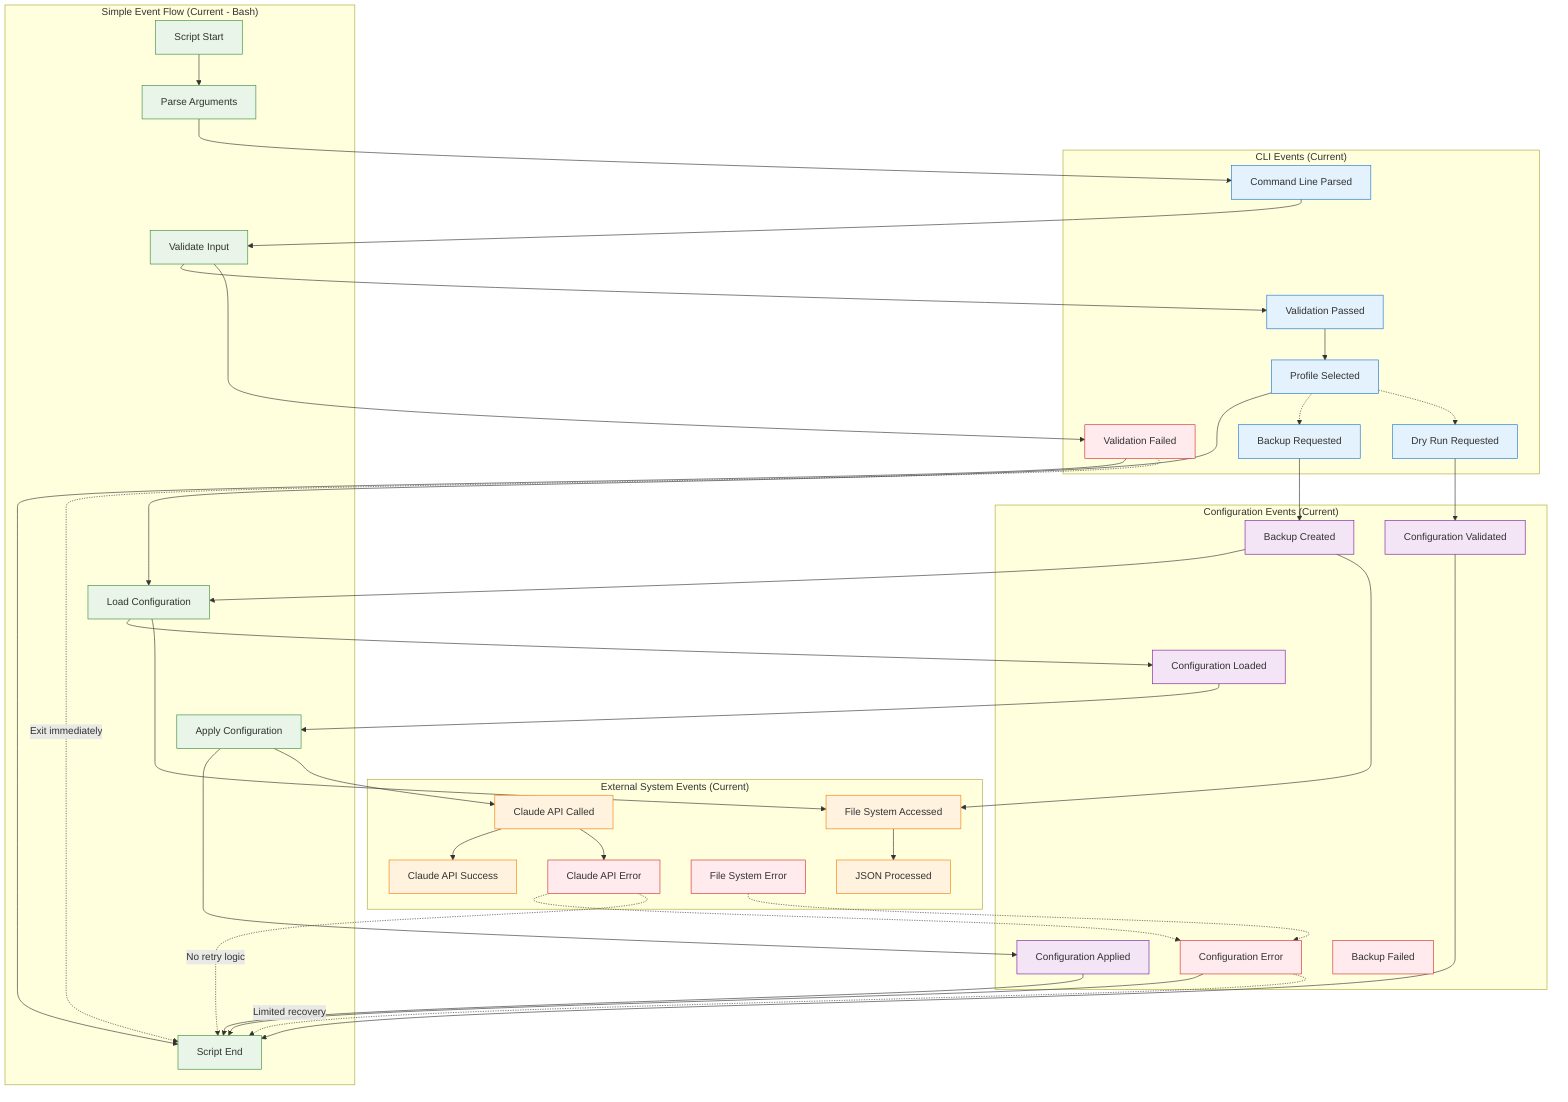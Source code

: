 graph TB
    subgraph "CLI Events (Current)"
        CommandParsed[Command Line Parsed]
        ValidationFailed[Validation Failed]
        ValidationPassed[Validation Passed]
        ProfileSelected[Profile Selected]
        BackupRequested[Backup Requested]
        DryRunRequested[Dry Run Requested]
    end

    subgraph "Configuration Events (Current)"
        ConfigLoaded[Configuration Loaded]
        ConfigValidated[Configuration Validated]
        ConfigApplied[Configuration Applied]
        ConfigError[Configuration Error]
        BackupCreated[Backup Created]
        BackupFailed[Backup Failed]
    end

    subgraph "External System Events (Current)"
        ClaudeAPICall[Claude API Called]
        ClaudeAPISuccess[Claude API Success]
        ClaudeAPIError[Claude API Error]
        FileSystemAccess[File System Accessed]
        FileSystemError[File System Error]
        JSONProcessed[JSON Processed]
    end

    subgraph "Simple Event Flow (Current - Bash)"
        StartScript[Script Start]
        ParseArgs[Parse Arguments]
        ValidateInput[Validate Input]
        LoadConfig[Load Configuration]
        ApplyConfig[Apply Configuration]
        EndScript[Script End]
    end

    %% Simple linear flow in bash script
    StartScript --> ParseArgs
    ParseArgs --> CommandParsed
    CommandParsed --> ValidateInput
    ValidateInput --> ValidationPassed
    ValidateInput --> ValidationFailed
    ValidationFailed --> EndScript
    ValidationPassed --> ProfileSelected
    ProfileSelected --> LoadConfig
    LoadConfig --> ConfigLoaded
    ConfigLoaded --> ApplyConfig
    ApplyConfig --> ConfigApplied
    ConfigApplied --> EndScript

    %% Backup flow
    ProfileSelected -.-> BackupRequested
    BackupRequested --> BackupCreated
    BackupCreated --> LoadConfig

    %% Dry run flow
    ProfileSelected -.-> DryRunRequested
    DryRunRequested --> ConfigValidated
    ConfigValidated --> EndScript

    %% External system interactions
    ApplyConfig --> ClaudeAPICall
    ClaudeAPICall --> ClaudeAPISuccess
    ClaudeAPICall --> ClaudeAPIError
    LoadConfig --> FileSystemAccess
    FileSystemAccess --> JSONProcessed
    BackupCreated --> FileSystemAccess

    %% Error handling (limited in current bash implementation)
    ClaudeAPIError -.-> ConfigError
    FileSystemError -.-> ConfigError
    ConfigError --> EndScript

    %% Current limitations
    ValidationFailed -.->|"Exit immediately"| EndScript
    ConfigError -.->|"Limited recovery"| EndScript
    ClaudeAPIError -.->|"No retry logic"| EndScript

    classDef cliEvents fill:#e3f2fd,stroke:#1976d2
    classDef configEvents fill:#f3e5f5,stroke:#7b1fa2
    classDef externalEvents fill:#fff3e0,stroke:#f57c00
    classDef flow fill:#e8f5e8,stroke:#388e3c
    classDef errors fill:#ffebee,stroke:#d32f2f
    classDef limitations fill:#fafafa,stroke:#616161

    class CommandParsed,ValidationFailed,ValidationPassed,ProfileSelected,BackupRequested,DryRunRequested cliEvents
    class ConfigLoaded,ConfigValidated,ConfigApplied,ConfigError,BackupCreated,BackupFailed configEvents
    class ClaudeAPICall,ClaudeAPISuccess,ClaudeAPIError,FileSystemAccess,FileSystemError,JSONProcessed externalEvents
    class StartScript,ParseArgs,ValidateInput,LoadConfig,ApplyConfig,EndScript flow
    class ValidationFailed,ConfigError,ClaudeAPIError,FileSystemError,BackupFailed errors